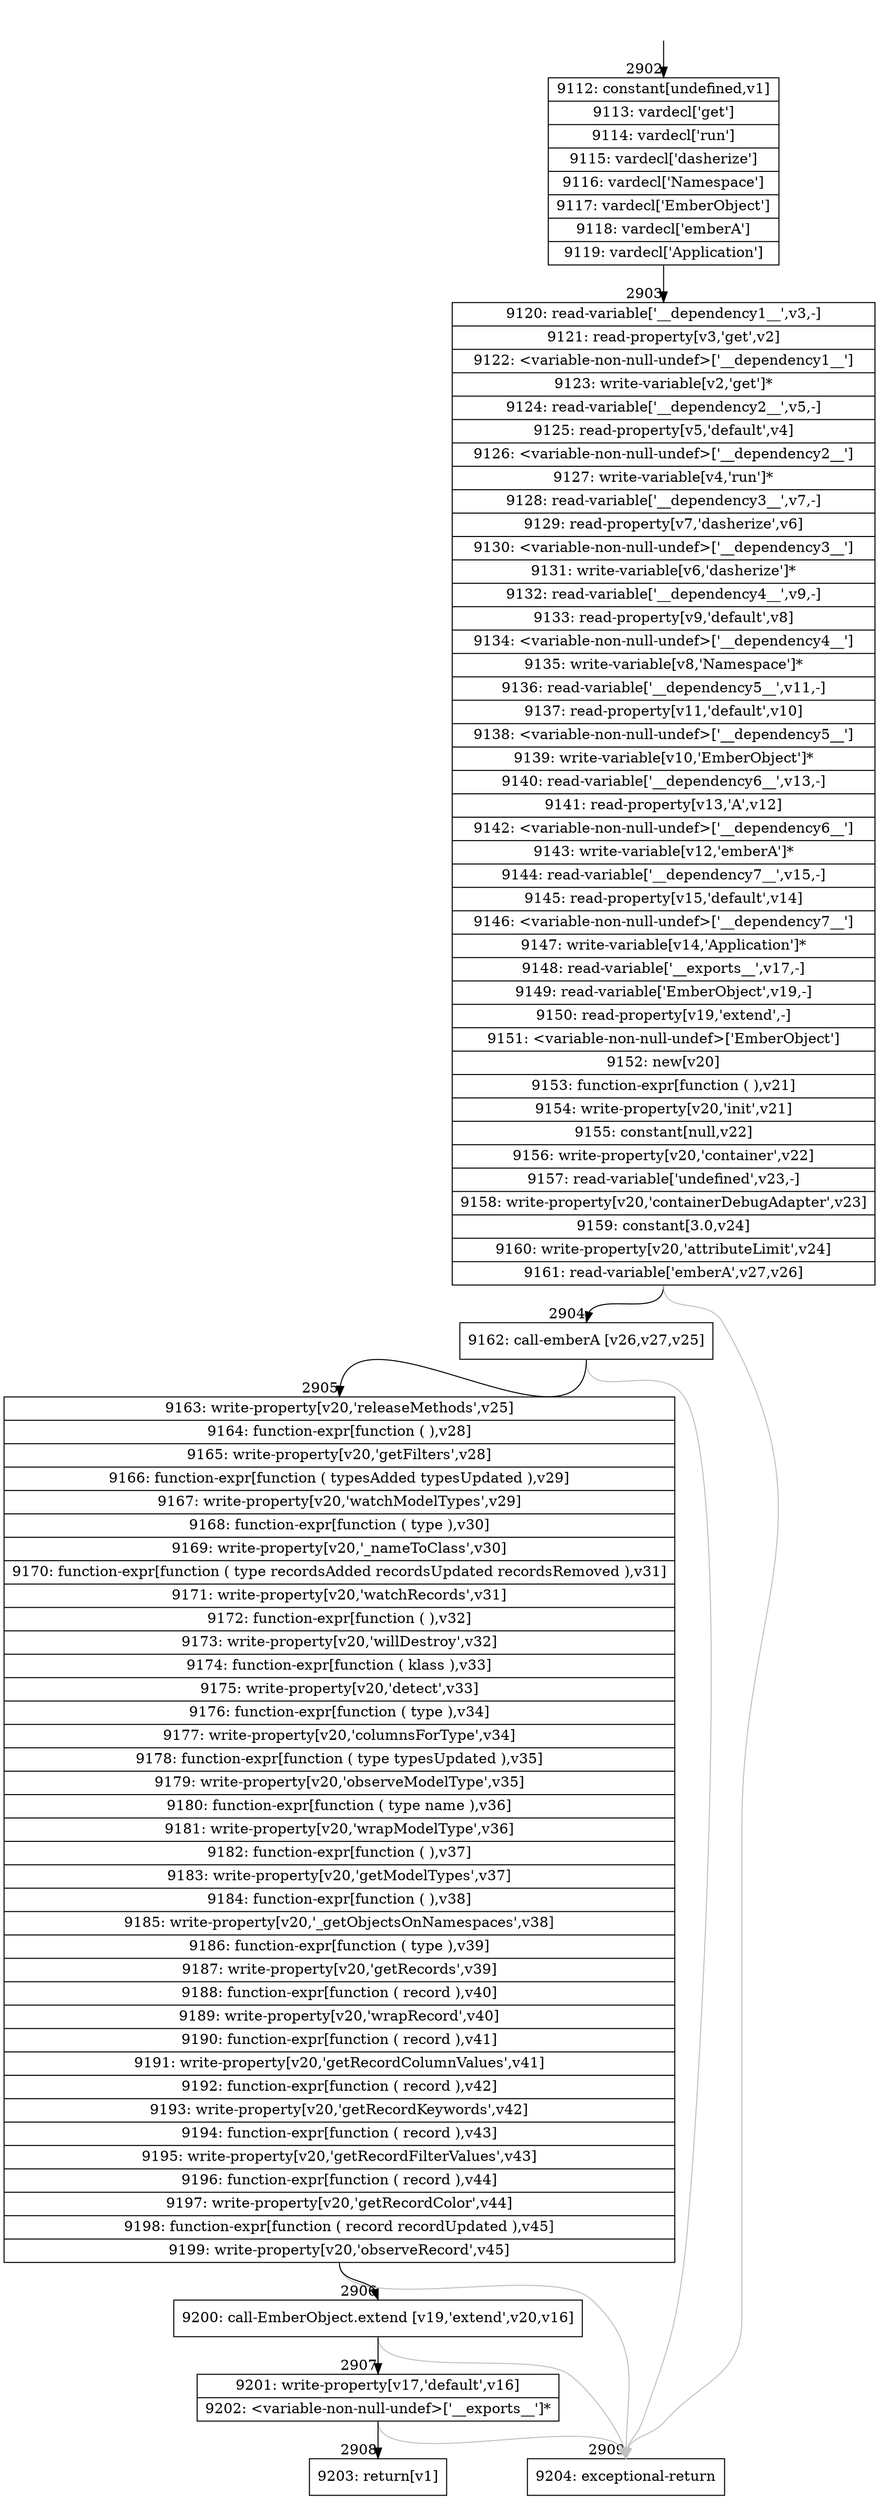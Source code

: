 digraph {
rankdir="TD"
BB_entry199[shape=none,label=""];
BB_entry199 -> BB2902 [tailport=s, headport=n, headlabel="    2902"]
BB2902 [shape=record label="{9112: constant[undefined,v1]|9113: vardecl['get']|9114: vardecl['run']|9115: vardecl['dasherize']|9116: vardecl['Namespace']|9117: vardecl['EmberObject']|9118: vardecl['emberA']|9119: vardecl['Application']}" ] 
BB2902 -> BB2903 [tailport=s, headport=n, headlabel="      2903"]
BB2903 [shape=record label="{9120: read-variable['__dependency1__',v3,-]|9121: read-property[v3,'get',v2]|9122: \<variable-non-null-undef\>['__dependency1__']|9123: write-variable[v2,'get']*|9124: read-variable['__dependency2__',v5,-]|9125: read-property[v5,'default',v4]|9126: \<variable-non-null-undef\>['__dependency2__']|9127: write-variable[v4,'run']*|9128: read-variable['__dependency3__',v7,-]|9129: read-property[v7,'dasherize',v6]|9130: \<variable-non-null-undef\>['__dependency3__']|9131: write-variable[v6,'dasherize']*|9132: read-variable['__dependency4__',v9,-]|9133: read-property[v9,'default',v8]|9134: \<variable-non-null-undef\>['__dependency4__']|9135: write-variable[v8,'Namespace']*|9136: read-variable['__dependency5__',v11,-]|9137: read-property[v11,'default',v10]|9138: \<variable-non-null-undef\>['__dependency5__']|9139: write-variable[v10,'EmberObject']*|9140: read-variable['__dependency6__',v13,-]|9141: read-property[v13,'A',v12]|9142: \<variable-non-null-undef\>['__dependency6__']|9143: write-variable[v12,'emberA']*|9144: read-variable['__dependency7__',v15,-]|9145: read-property[v15,'default',v14]|9146: \<variable-non-null-undef\>['__dependency7__']|9147: write-variable[v14,'Application']*|9148: read-variable['__exports__',v17,-]|9149: read-variable['EmberObject',v19,-]|9150: read-property[v19,'extend',-]|9151: \<variable-non-null-undef\>['EmberObject']|9152: new[v20]|9153: function-expr[function ( ),v21]|9154: write-property[v20,'init',v21]|9155: constant[null,v22]|9156: write-property[v20,'container',v22]|9157: read-variable['undefined',v23,-]|9158: write-property[v20,'containerDebugAdapter',v23]|9159: constant[3.0,v24]|9160: write-property[v20,'attributeLimit',v24]|9161: read-variable['emberA',v27,v26]}" ] 
BB2903 -> BB2904 [tailport=s, headport=n, headlabel="      2904"]
BB2903 -> BB2909 [tailport=s, headport=n, color=gray, headlabel="      2909"]
BB2904 [shape=record label="{9162: call-emberA [v26,v27,v25]}" ] 
BB2904 -> BB2905 [tailport=s, headport=n, headlabel="      2905"]
BB2904 -> BB2909 [tailport=s, headport=n, color=gray]
BB2905 [shape=record label="{9163: write-property[v20,'releaseMethods',v25]|9164: function-expr[function ( ),v28]|9165: write-property[v20,'getFilters',v28]|9166: function-expr[function ( typesAdded typesUpdated ),v29]|9167: write-property[v20,'watchModelTypes',v29]|9168: function-expr[function ( type ),v30]|9169: write-property[v20,'_nameToClass',v30]|9170: function-expr[function ( type recordsAdded recordsUpdated recordsRemoved ),v31]|9171: write-property[v20,'watchRecords',v31]|9172: function-expr[function ( ),v32]|9173: write-property[v20,'willDestroy',v32]|9174: function-expr[function ( klass ),v33]|9175: write-property[v20,'detect',v33]|9176: function-expr[function ( type ),v34]|9177: write-property[v20,'columnsForType',v34]|9178: function-expr[function ( type typesUpdated ),v35]|9179: write-property[v20,'observeModelType',v35]|9180: function-expr[function ( type name ),v36]|9181: write-property[v20,'wrapModelType',v36]|9182: function-expr[function ( ),v37]|9183: write-property[v20,'getModelTypes',v37]|9184: function-expr[function ( ),v38]|9185: write-property[v20,'_getObjectsOnNamespaces',v38]|9186: function-expr[function ( type ),v39]|9187: write-property[v20,'getRecords',v39]|9188: function-expr[function ( record ),v40]|9189: write-property[v20,'wrapRecord',v40]|9190: function-expr[function ( record ),v41]|9191: write-property[v20,'getRecordColumnValues',v41]|9192: function-expr[function ( record ),v42]|9193: write-property[v20,'getRecordKeywords',v42]|9194: function-expr[function ( record ),v43]|9195: write-property[v20,'getRecordFilterValues',v43]|9196: function-expr[function ( record ),v44]|9197: write-property[v20,'getRecordColor',v44]|9198: function-expr[function ( record recordUpdated ),v45]|9199: write-property[v20,'observeRecord',v45]}" ] 
BB2905 -> BB2906 [tailport=s, headport=n, headlabel="      2906"]
BB2905 -> BB2909 [tailport=s, headport=n, color=gray]
BB2906 [shape=record label="{9200: call-EmberObject.extend [v19,'extend',v20,v16]}" ] 
BB2906 -> BB2907 [tailport=s, headport=n, headlabel="      2907"]
BB2906 -> BB2909 [tailport=s, headport=n, color=gray]
BB2907 [shape=record label="{9201: write-property[v17,'default',v16]|9202: \<variable-non-null-undef\>['__exports__']*}" ] 
BB2907 -> BB2908 [tailport=s, headport=n, headlabel="      2908"]
BB2907 -> BB2909 [tailport=s, headport=n, color=gray]
BB2908 [shape=record label="{9203: return[v1]}" ] 
BB2909 [shape=record label="{9204: exceptional-return}" ] 
//#$~ 4778
}
